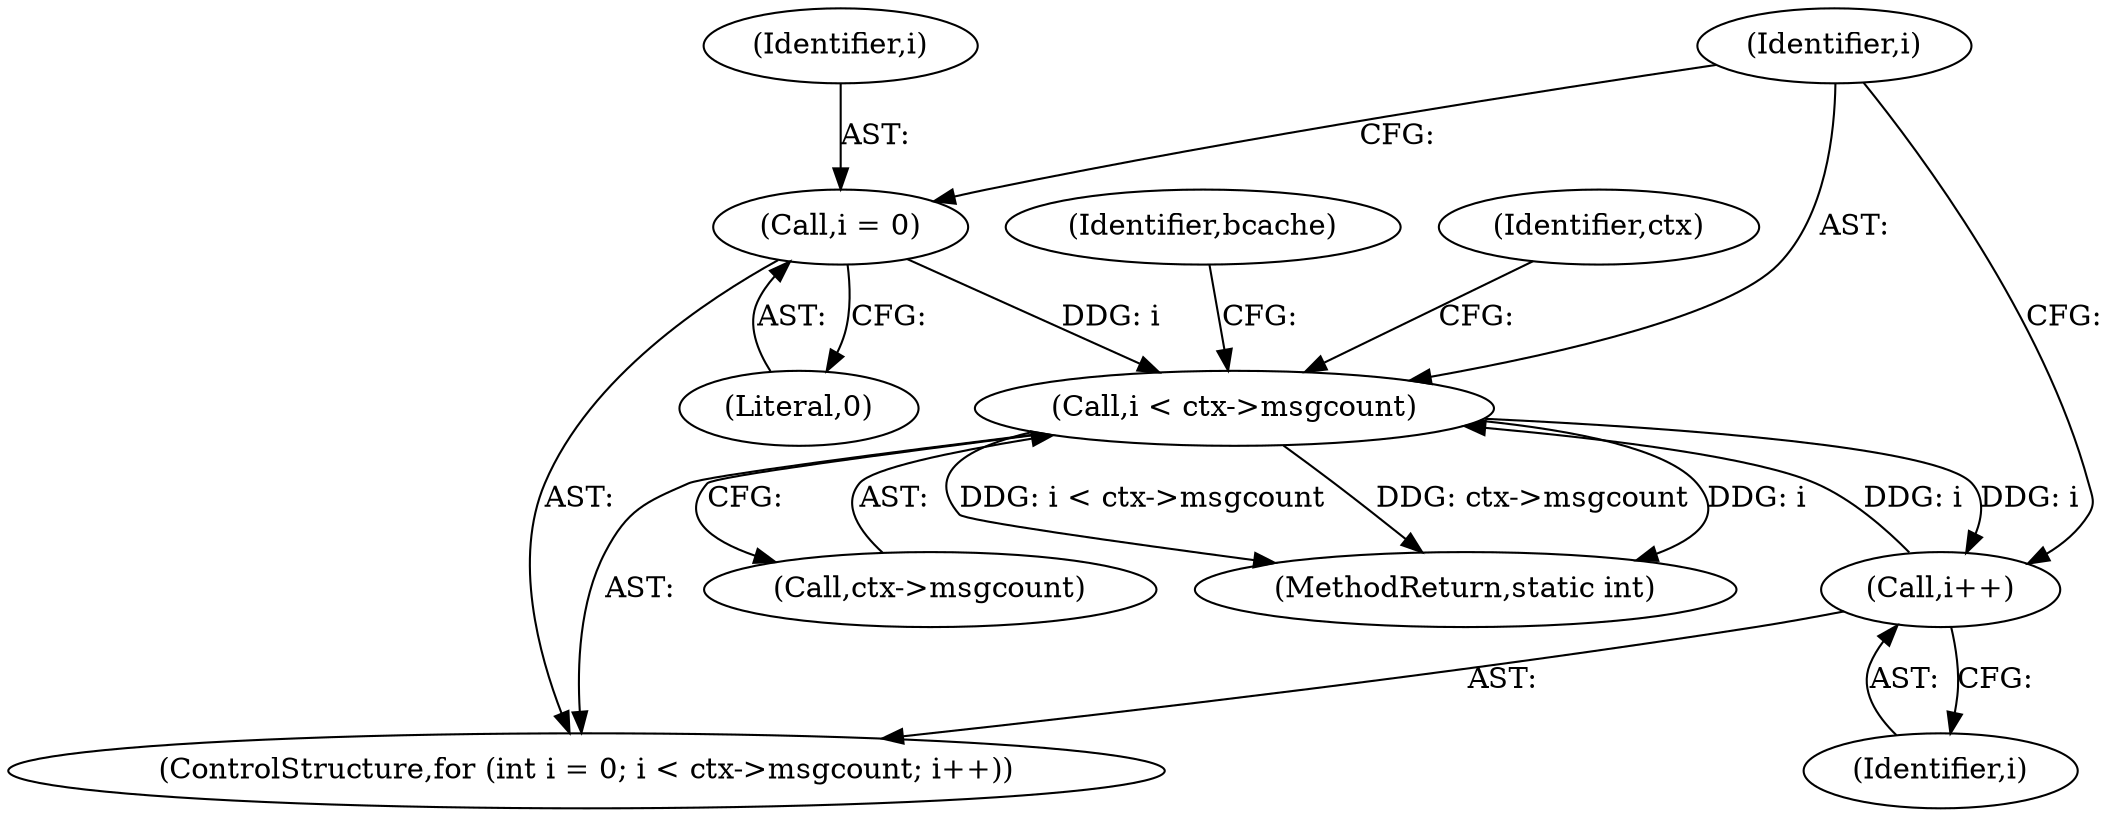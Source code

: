 digraph "0_neomutt_9bfab35522301794483f8f9ed60820bdec9be59e_0@pointer" {
"1000141" [label="(Call,i < ctx->msgcount)"];
"1000138" [label="(Call,i = 0)"];
"1000146" [label="(Call,i++)"];
"1000141" [label="(Call,i < ctx->msgcount)"];
"1000173" [label="(Identifier,bcache)"];
"1000143" [label="(Call,ctx->msgcount)"];
"1000154" [label="(Identifier,ctx)"];
"1000176" [label="(MethodReturn,static int)"];
"1000146" [label="(Call,i++)"];
"1000147" [label="(Identifier,i)"];
"1000142" [label="(Identifier,i)"];
"1000140" [label="(Literal,0)"];
"1000139" [label="(Identifier,i)"];
"1000141" [label="(Call,i < ctx->msgcount)"];
"1000138" [label="(Call,i = 0)"];
"1000136" [label="(ControlStructure,for (int i = 0; i < ctx->msgcount; i++))"];
"1000141" -> "1000136"  [label="AST: "];
"1000141" -> "1000143"  [label="CFG: "];
"1000142" -> "1000141"  [label="AST: "];
"1000143" -> "1000141"  [label="AST: "];
"1000154" -> "1000141"  [label="CFG: "];
"1000173" -> "1000141"  [label="CFG: "];
"1000141" -> "1000176"  [label="DDG: ctx->msgcount"];
"1000141" -> "1000176"  [label="DDG: i"];
"1000141" -> "1000176"  [label="DDG: i < ctx->msgcount"];
"1000138" -> "1000141"  [label="DDG: i"];
"1000146" -> "1000141"  [label="DDG: i"];
"1000141" -> "1000146"  [label="DDG: i"];
"1000138" -> "1000136"  [label="AST: "];
"1000138" -> "1000140"  [label="CFG: "];
"1000139" -> "1000138"  [label="AST: "];
"1000140" -> "1000138"  [label="AST: "];
"1000142" -> "1000138"  [label="CFG: "];
"1000146" -> "1000136"  [label="AST: "];
"1000146" -> "1000147"  [label="CFG: "];
"1000147" -> "1000146"  [label="AST: "];
"1000142" -> "1000146"  [label="CFG: "];
}
